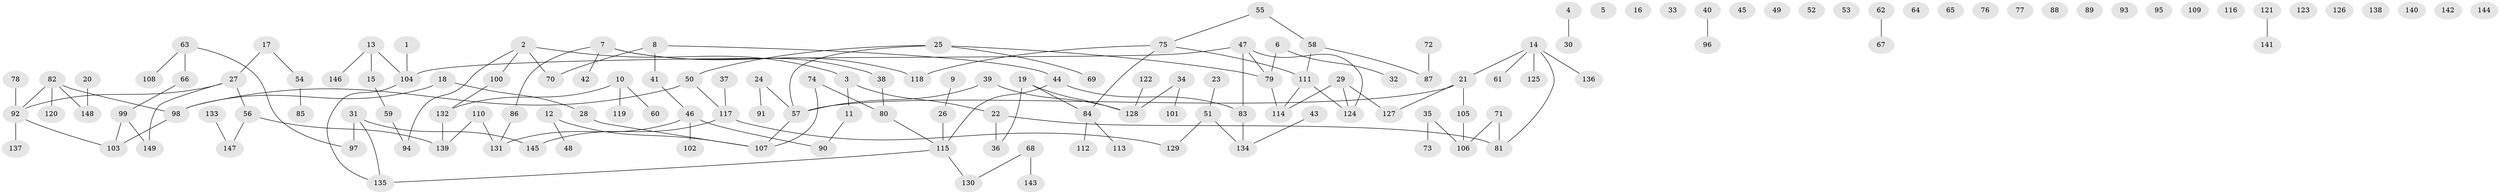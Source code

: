 // Generated by graph-tools (version 1.1) at 2025/40/03/09/25 04:40:37]
// undirected, 149 vertices, 143 edges
graph export_dot {
graph [start="1"]
  node [color=gray90,style=filled];
  1;
  2;
  3;
  4;
  5;
  6;
  7;
  8;
  9;
  10;
  11;
  12;
  13;
  14;
  15;
  16;
  17;
  18;
  19;
  20;
  21;
  22;
  23;
  24;
  25;
  26;
  27;
  28;
  29;
  30;
  31;
  32;
  33;
  34;
  35;
  36;
  37;
  38;
  39;
  40;
  41;
  42;
  43;
  44;
  45;
  46;
  47;
  48;
  49;
  50;
  51;
  52;
  53;
  54;
  55;
  56;
  57;
  58;
  59;
  60;
  61;
  62;
  63;
  64;
  65;
  66;
  67;
  68;
  69;
  70;
  71;
  72;
  73;
  74;
  75;
  76;
  77;
  78;
  79;
  80;
  81;
  82;
  83;
  84;
  85;
  86;
  87;
  88;
  89;
  90;
  91;
  92;
  93;
  94;
  95;
  96;
  97;
  98;
  99;
  100;
  101;
  102;
  103;
  104;
  105;
  106;
  107;
  108;
  109;
  110;
  111;
  112;
  113;
  114;
  115;
  116;
  117;
  118;
  119;
  120;
  121;
  122;
  123;
  124;
  125;
  126;
  127;
  128;
  129;
  130;
  131;
  132;
  133;
  134;
  135;
  136;
  137;
  138;
  139;
  140;
  141;
  142;
  143;
  144;
  145;
  146;
  147;
  148;
  149;
  1 -- 104;
  2 -- 3;
  2 -- 70;
  2 -- 94;
  2 -- 100;
  3 -- 11;
  3 -- 22;
  4 -- 30;
  6 -- 32;
  6 -- 79;
  7 -- 38;
  7 -- 42;
  7 -- 86;
  7 -- 118;
  8 -- 41;
  8 -- 44;
  8 -- 70;
  9 -- 26;
  10 -- 60;
  10 -- 119;
  10 -- 132;
  11 -- 90;
  12 -- 48;
  12 -- 107;
  13 -- 15;
  13 -- 104;
  13 -- 146;
  14 -- 21;
  14 -- 61;
  14 -- 81;
  14 -- 125;
  14 -- 136;
  15 -- 59;
  17 -- 27;
  17 -- 54;
  18 -- 28;
  18 -- 98;
  19 -- 36;
  19 -- 84;
  19 -- 128;
  20 -- 148;
  21 -- 57;
  21 -- 105;
  21 -- 127;
  22 -- 36;
  22 -- 81;
  23 -- 51;
  24 -- 57;
  24 -- 91;
  25 -- 50;
  25 -- 57;
  25 -- 69;
  25 -- 79;
  26 -- 115;
  27 -- 56;
  27 -- 92;
  27 -- 149;
  28 -- 107;
  29 -- 114;
  29 -- 124;
  29 -- 127;
  31 -- 97;
  31 -- 135;
  31 -- 145;
  34 -- 101;
  34 -- 128;
  35 -- 73;
  35 -- 106;
  37 -- 117;
  38 -- 80;
  39 -- 57;
  39 -- 128;
  40 -- 96;
  41 -- 46;
  43 -- 134;
  44 -- 83;
  44 -- 115;
  46 -- 90;
  46 -- 102;
  46 -- 131;
  47 -- 79;
  47 -- 83;
  47 -- 104;
  47 -- 124;
  50 -- 98;
  50 -- 117;
  51 -- 129;
  51 -- 134;
  54 -- 85;
  55 -- 58;
  55 -- 75;
  56 -- 139;
  56 -- 147;
  57 -- 107;
  58 -- 87;
  58 -- 111;
  59 -- 94;
  62 -- 67;
  63 -- 66;
  63 -- 97;
  63 -- 108;
  66 -- 99;
  68 -- 130;
  68 -- 143;
  71 -- 81;
  71 -- 106;
  72 -- 87;
  74 -- 80;
  74 -- 107;
  75 -- 84;
  75 -- 111;
  75 -- 118;
  78 -- 92;
  79 -- 114;
  80 -- 115;
  82 -- 92;
  82 -- 98;
  82 -- 120;
  82 -- 148;
  83 -- 134;
  84 -- 112;
  84 -- 113;
  86 -- 131;
  92 -- 103;
  92 -- 137;
  98 -- 103;
  99 -- 103;
  99 -- 149;
  100 -- 132;
  104 -- 135;
  105 -- 106;
  110 -- 131;
  110 -- 139;
  111 -- 114;
  111 -- 124;
  115 -- 130;
  115 -- 135;
  117 -- 129;
  117 -- 145;
  121 -- 141;
  122 -- 128;
  132 -- 139;
  133 -- 147;
}

